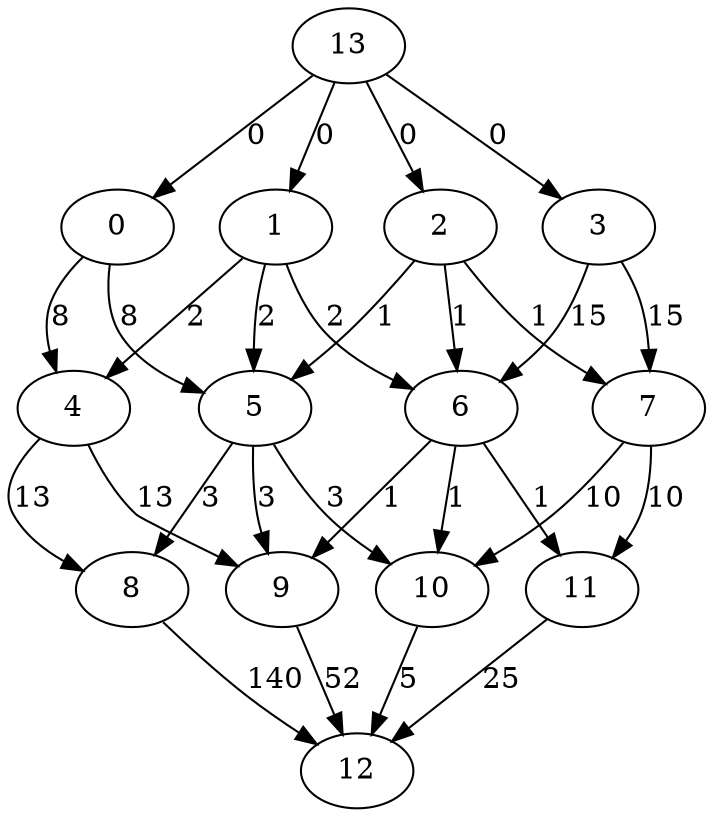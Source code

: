 digraph G{
0->4[label="8"];
0->5[label="8"];
1->5[label="2"];
1->4[label="2"];
1->6[label="2"];
2->6[label="1"];
2->5[label="1"];
2->7[label="1"];
3->7[label="15"];
3->6[label="15"];
4->8[label="13"];
4->9[label="13"];
5->9[label="3"];
5->8[label="3"];
5->10[label="3"];
6->10[label="1"];
6->9[label="1"];
6->11[label="1"];
7->11[label="10"];
7->10[label="10"];
8->12[label="140"];
9->12[label="52"];
10->12[label="5"];
11->12[label="25"];
13->0[label="0"];
13->1[label="0"];
13->2[label="0"];
13->3[label="0"];
}
